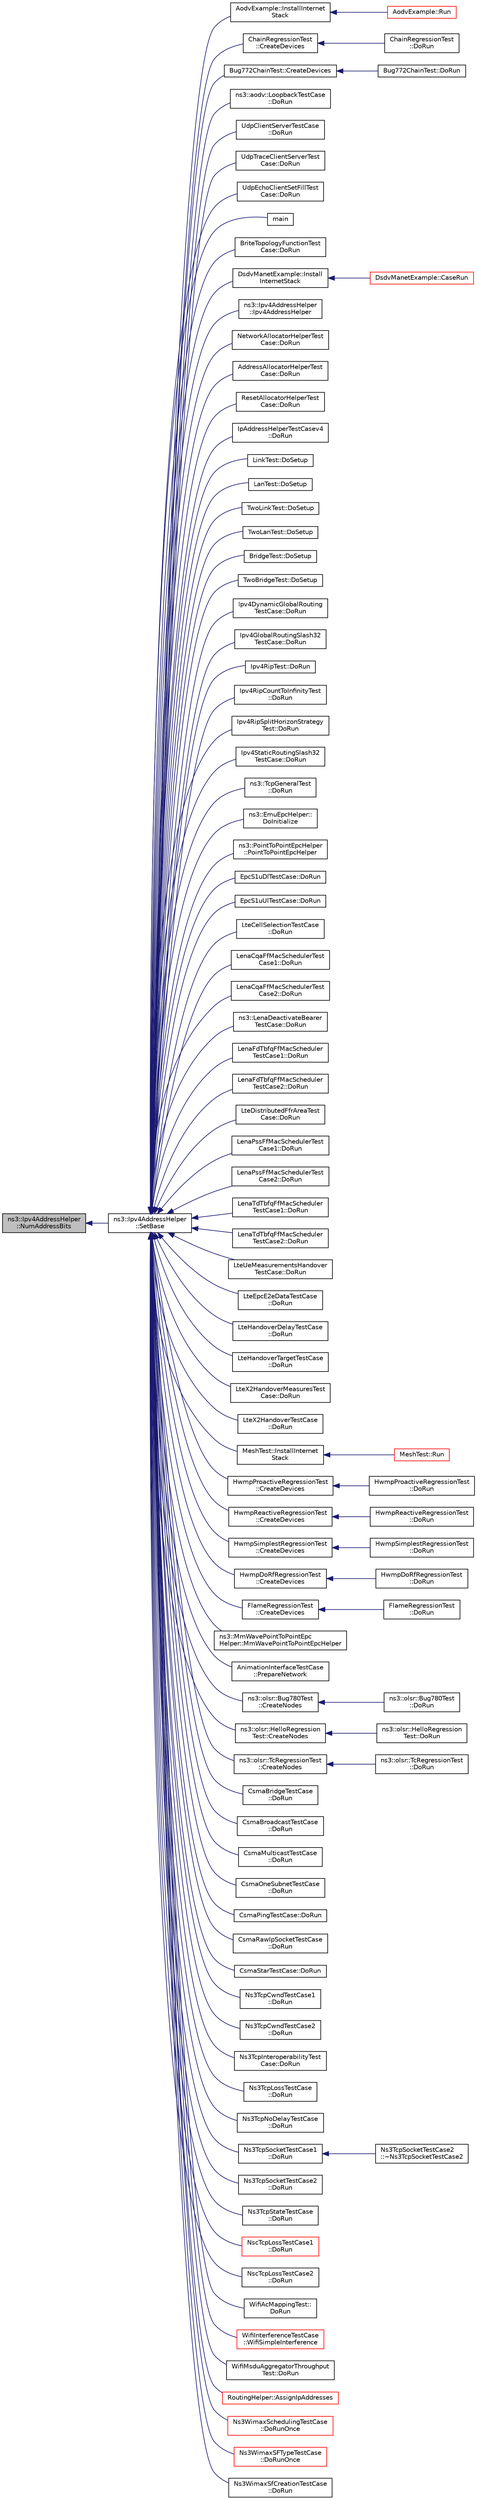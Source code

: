 digraph "ns3::Ipv4AddressHelper::NumAddressBits"
{
  edge [fontname="Helvetica",fontsize="10",labelfontname="Helvetica",labelfontsize="10"];
  node [fontname="Helvetica",fontsize="10",shape=record];
  rankdir="LR";
  Node1 [label="ns3::Ipv4AddressHelper\l::NumAddressBits",height=0.2,width=0.4,color="black", fillcolor="grey75", style="filled", fontcolor="black"];
  Node1 -> Node2 [dir="back",color="midnightblue",fontsize="10",style="solid"];
  Node2 [label="ns3::Ipv4AddressHelper\l::SetBase",height=0.2,width=0.4,color="black", fillcolor="white", style="filled",URL="$d2/dae/classns3_1_1Ipv4AddressHelper.html#acf7b16dd25bac67e00f5e25f90a9a035",tooltip="Set the base network number, network mask and base address. "];
  Node2 -> Node3 [dir="back",color="midnightblue",fontsize="10",style="solid"];
  Node3 [label="AodvExample::InstallInternet\lStack",height=0.2,width=0.4,color="black", fillcolor="white", style="filled",URL="$d7/db6/classAodvExample.html#abc2e6b6dd4791571042bc65a1340efd5"];
  Node3 -> Node4 [dir="back",color="midnightblue",fontsize="10",style="solid"];
  Node4 [label="AodvExample::Run",height=0.2,width=0.4,color="red", fillcolor="white", style="filled",URL="$d7/db6/classAodvExample.html#a954ace72fd69c0a09193047d33d9ad61",tooltip="Run simulation. "];
  Node2 -> Node5 [dir="back",color="midnightblue",fontsize="10",style="solid"];
  Node5 [label="ChainRegressionTest\l::CreateDevices",height=0.2,width=0.4,color="black", fillcolor="white", style="filled",URL="$da/d19/classChainRegressionTest.html#ae8b1dd906e3d52a223122c63d236bb19",tooltip="Create devices, install TCP/IP stack and applications. "];
  Node5 -> Node6 [dir="back",color="midnightblue",fontsize="10",style="solid"];
  Node6 [label="ChainRegressionTest\l::DoRun",height=0.2,width=0.4,color="black", fillcolor="white", style="filled",URL="$da/d19/classChainRegressionTest.html#a51aa3cae551407ee6a6f346c30e3cc43",tooltip="Go. "];
  Node2 -> Node7 [dir="back",color="midnightblue",fontsize="10",style="solid"];
  Node7 [label="Bug772ChainTest::CreateDevices",height=0.2,width=0.4,color="black", fillcolor="white", style="filled",URL="$d0/d17/classBug772ChainTest.html#a9dfdee167ab354dd596e13d1a873e50a",tooltip="Create devices, install TCP/IP stack and applications. "];
  Node7 -> Node8 [dir="back",color="midnightblue",fontsize="10",style="solid"];
  Node8 [label="Bug772ChainTest::DoRun",height=0.2,width=0.4,color="black", fillcolor="white", style="filled",URL="$d0/d17/classBug772ChainTest.html#a28c0cb91d146d6b3fdfb86dc8dc1f5b6",tooltip="Go. "];
  Node2 -> Node9 [dir="back",color="midnightblue",fontsize="10",style="solid"];
  Node9 [label="ns3::aodv::LoopbackTestCase\l::DoRun",height=0.2,width=0.4,color="black", fillcolor="white", style="filled",URL="$d2/d8c/classns3_1_1aodv_1_1LoopbackTestCase.html#aa4ecd46f743a971813870cff58563eab",tooltip="Implementation to actually run this TestCase. "];
  Node2 -> Node10 [dir="back",color="midnightblue",fontsize="10",style="solid"];
  Node10 [label="UdpClientServerTestCase\l::DoRun",height=0.2,width=0.4,color="black", fillcolor="white", style="filled",URL="$d2/dc1/classUdpClientServerTestCase.html#a9f7f382020c2a70d7cb2434ae18c9b6c",tooltip="Implementation to actually run this TestCase. "];
  Node2 -> Node11 [dir="back",color="midnightblue",fontsize="10",style="solid"];
  Node11 [label="UdpTraceClientServerTest\lCase::DoRun",height=0.2,width=0.4,color="black", fillcolor="white", style="filled",URL="$d8/daf/classUdpTraceClientServerTestCase.html#a067367203d92eb6f9edaee3c17da6d8a",tooltip="Implementation to actually run this TestCase. "];
  Node2 -> Node12 [dir="back",color="midnightblue",fontsize="10",style="solid"];
  Node12 [label="UdpEchoClientSetFillTest\lCase::DoRun",height=0.2,width=0.4,color="black", fillcolor="white", style="filled",URL="$d6/db2/classUdpEchoClientSetFillTestCase.html#abab274bc5d6e6f303a96446710d650b2",tooltip="Implementation to actually run this TestCase. "];
  Node2 -> Node13 [dir="back",color="midnightblue",fontsize="10",style="solid"];
  Node13 [label="main",height=0.2,width=0.4,color="black", fillcolor="white", style="filled",URL="$d0/d88/csma-bridge-one-hop_8cc.html#a0ddf1224851353fc92bfbff6f499fa97"];
  Node2 -> Node14 [dir="back",color="midnightblue",fontsize="10",style="solid"];
  Node14 [label="BriteTopologyFunctionTest\lCase::DoRun",height=0.2,width=0.4,color="black", fillcolor="white", style="filled",URL="$d6/df2/classBriteTopologyFunctionTestCase.html#a8646dcfe4cd680f0fb25c5f70b2b46d6",tooltip="Implementation to actually run this TestCase. "];
  Node2 -> Node15 [dir="back",color="midnightblue",fontsize="10",style="solid"];
  Node15 [label="DsdvManetExample::Install\lInternetStack",height=0.2,width=0.4,color="black", fillcolor="white", style="filled",URL="$d3/d2a/classDsdvManetExample.html#a81e2a6a60033ea5e4f630c8805cd9586"];
  Node15 -> Node16 [dir="back",color="midnightblue",fontsize="10",style="solid"];
  Node16 [label="DsdvManetExample::CaseRun",height=0.2,width=0.4,color="red", fillcolor="white", style="filled",URL="$d3/d2a/classDsdvManetExample.html#aa61b3622afce14d04f2cf656fba31f4d"];
  Node2 -> Node17 [dir="back",color="midnightblue",fontsize="10",style="solid"];
  Node17 [label="ns3::Ipv4AddressHelper\l::Ipv4AddressHelper",height=0.2,width=0.4,color="black", fillcolor="white", style="filled",URL="$d2/dae/classns3_1_1Ipv4AddressHelper.html#a3b4480070c6c876604555c2efaabdc26",tooltip="Construct a helper class to make life easier while doing simple IPv4 address assignment in scripts..."];
  Node2 -> Node18 [dir="back",color="midnightblue",fontsize="10",style="solid"];
  Node18 [label="NetworkAllocatorHelperTest\lCase::DoRun",height=0.2,width=0.4,color="black", fillcolor="white", style="filled",URL="$d4/d39/classNetworkAllocatorHelperTestCase.html#aff2b2d09205c1c58d06eb09a91688fb5",tooltip="Implementation to actually run this TestCase. "];
  Node2 -> Node19 [dir="back",color="midnightblue",fontsize="10",style="solid"];
  Node19 [label="AddressAllocatorHelperTest\lCase::DoRun",height=0.2,width=0.4,color="black", fillcolor="white", style="filled",URL="$d9/d4d/classAddressAllocatorHelperTestCase.html#a656de93866cbaa5b5c43799d84ca2a27",tooltip="Implementation to actually run this TestCase. "];
  Node2 -> Node20 [dir="back",color="midnightblue",fontsize="10",style="solid"];
  Node20 [label="ResetAllocatorHelperTest\lCase::DoRun",height=0.2,width=0.4,color="black", fillcolor="white", style="filled",URL="$d4/d12/classResetAllocatorHelperTestCase.html#a9bee6193e81b37cbc0e504a63fb618da",tooltip="Implementation to actually run this TestCase. "];
  Node2 -> Node21 [dir="back",color="midnightblue",fontsize="10",style="solid"];
  Node21 [label="IpAddressHelperTestCasev4\l::DoRun",height=0.2,width=0.4,color="black", fillcolor="white", style="filled",URL="$d1/d4f/classIpAddressHelperTestCasev4.html#a2f25a097e641ed35affb3c4fa85e766f",tooltip="Implementation to actually run this TestCase. "];
  Node2 -> Node22 [dir="back",color="midnightblue",fontsize="10",style="solid"];
  Node22 [label="LinkTest::DoSetup",height=0.2,width=0.4,color="black", fillcolor="white", style="filled",URL="$d0/d42/classLinkTest.html#a1f2bbaa1530ec0c0e18fab0a3d8dc73e",tooltip="Implementation to do any local setup required for this TestCase. "];
  Node2 -> Node23 [dir="back",color="midnightblue",fontsize="10",style="solid"];
  Node23 [label="LanTest::DoSetup",height=0.2,width=0.4,color="black", fillcolor="white", style="filled",URL="$d3/d8e/classLanTest.html#a1e5e94be4456c27e8aca1cc16a3491f2",tooltip="Implementation to do any local setup required for this TestCase. "];
  Node2 -> Node24 [dir="back",color="midnightblue",fontsize="10",style="solid"];
  Node24 [label="TwoLinkTest::DoSetup",height=0.2,width=0.4,color="black", fillcolor="white", style="filled",URL="$da/d58/classTwoLinkTest.html#a5344eae56cf986eb8a7f571b05622e76",tooltip="Implementation to do any local setup required for this TestCase. "];
  Node2 -> Node25 [dir="back",color="midnightblue",fontsize="10",style="solid"];
  Node25 [label="TwoLanTest::DoSetup",height=0.2,width=0.4,color="black", fillcolor="white", style="filled",URL="$dc/d2b/classTwoLanTest.html#acfc905a31b5767f6d74747593127dfe4",tooltip="Implementation to do any local setup required for this TestCase. "];
  Node2 -> Node26 [dir="back",color="midnightblue",fontsize="10",style="solid"];
  Node26 [label="BridgeTest::DoSetup",height=0.2,width=0.4,color="black", fillcolor="white", style="filled",URL="$d8/d8a/classBridgeTest.html#a4d88ad6e9248541478917f836cf52b78",tooltip="Implementation to do any local setup required for this TestCase. "];
  Node2 -> Node27 [dir="back",color="midnightblue",fontsize="10",style="solid"];
  Node27 [label="TwoBridgeTest::DoSetup",height=0.2,width=0.4,color="black", fillcolor="white", style="filled",URL="$d9/d58/classTwoBridgeTest.html#aeff92a896b2e27f3eba2dcefd50b5f69",tooltip="Implementation to do any local setup required for this TestCase. "];
  Node2 -> Node28 [dir="back",color="midnightblue",fontsize="10",style="solid"];
  Node28 [label="Ipv4DynamicGlobalRouting\lTestCase::DoRun",height=0.2,width=0.4,color="black", fillcolor="white", style="filled",URL="$d1/d60/classIpv4DynamicGlobalRoutingTestCase.html#a376bd2f408504237fdfac663598fb6c6",tooltip="Implementation to actually run this TestCase. "];
  Node2 -> Node29 [dir="back",color="midnightblue",fontsize="10",style="solid"];
  Node29 [label="Ipv4GlobalRoutingSlash32\lTestCase::DoRun",height=0.2,width=0.4,color="black", fillcolor="white", style="filled",URL="$d0/dd2/classIpv4GlobalRoutingSlash32TestCase.html#a261a15e240910fb1981571e8e6cb294f",tooltip="Implementation to actually run this TestCase. "];
  Node2 -> Node30 [dir="back",color="midnightblue",fontsize="10",style="solid"];
  Node30 [label="Ipv4RipTest::DoRun",height=0.2,width=0.4,color="black", fillcolor="white", style="filled",URL="$df/d3d/classIpv4RipTest.html#a4f355233f8793da9555cd544cd5893e9",tooltip="Implementation to actually run this TestCase. "];
  Node2 -> Node31 [dir="back",color="midnightblue",fontsize="10",style="solid"];
  Node31 [label="Ipv4RipCountToInfinityTest\l::DoRun",height=0.2,width=0.4,color="black", fillcolor="white", style="filled",URL="$db/dd9/classIpv4RipCountToInfinityTest.html#a98754dfc16633ff58db8cfd697dd9862",tooltip="Implementation to actually run this TestCase. "];
  Node2 -> Node32 [dir="back",color="midnightblue",fontsize="10",style="solid"];
  Node32 [label="Ipv4RipSplitHorizonStrategy\lTest::DoRun",height=0.2,width=0.4,color="black", fillcolor="white", style="filled",URL="$d7/d9e/classIpv4RipSplitHorizonStrategyTest.html#a2e1df0675ad2712888aa499ee0f7eac2",tooltip="Implementation to actually run this TestCase. "];
  Node2 -> Node33 [dir="back",color="midnightblue",fontsize="10",style="solid"];
  Node33 [label="Ipv4StaticRoutingSlash32\lTestCase::DoRun",height=0.2,width=0.4,color="black", fillcolor="white", style="filled",URL="$dd/d70/classIpv4StaticRoutingSlash32TestCase.html#a73d080d5a091f9198cc6611f042ff7ce",tooltip="Implementation to actually run this TestCase. "];
  Node2 -> Node34 [dir="back",color="midnightblue",fontsize="10",style="solid"];
  Node34 [label="ns3::TcpGeneralTest\l::DoRun",height=0.2,width=0.4,color="black", fillcolor="white", style="filled",URL="$d2/dfd/classns3_1_1TcpGeneralTest.html#a79f00453e60b95fcf8d22757593f5ed3",tooltip="Execute the tcp test. "];
  Node2 -> Node35 [dir="back",color="midnightblue",fontsize="10",style="solid"];
  Node35 [label="ns3::EmuEpcHelper::\lDoInitialize",height=0.2,width=0.4,color="black", fillcolor="white", style="filled",URL="$d9/db8/classns3_1_1EmuEpcHelper.html#ae66ac77634aad1dfb03bbe0d8a54acc1"];
  Node2 -> Node36 [dir="back",color="midnightblue",fontsize="10",style="solid"];
  Node36 [label="ns3::PointToPointEpcHelper\l::PointToPointEpcHelper",height=0.2,width=0.4,color="black", fillcolor="white", style="filled",URL="$de/d5b/classns3_1_1PointToPointEpcHelper.html#a3d4c34f6a194c994d45e0dac5019b8cb"];
  Node2 -> Node37 [dir="back",color="midnightblue",fontsize="10",style="solid"];
  Node37 [label="EpcS1uDlTestCase::DoRun",height=0.2,width=0.4,color="black", fillcolor="white", style="filled",URL="$db/d72/classEpcS1uDlTestCase.html#a2ac9313672e6c5e2a5a33f98a77ffec2",tooltip="Implementation to actually run this TestCase. "];
  Node2 -> Node38 [dir="back",color="midnightblue",fontsize="10",style="solid"];
  Node38 [label="EpcS1uUlTestCase::DoRun",height=0.2,width=0.4,color="black", fillcolor="white", style="filled",URL="$d8/d4d/classEpcS1uUlTestCase.html#a6fa27997312de46d9b0f3ab2221a24fa",tooltip="Implementation to actually run this TestCase. "];
  Node2 -> Node39 [dir="back",color="midnightblue",fontsize="10",style="solid"];
  Node39 [label="LteCellSelectionTestCase\l::DoRun",height=0.2,width=0.4,color="black", fillcolor="white", style="filled",URL="$d3/d21/classLteCellSelectionTestCase.html#a2ad9dadf26f7beb5d3ed1c6dfbcef90a",tooltip="Setup the simulation according to the configuration set by the class constructor, run it..."];
  Node2 -> Node40 [dir="back",color="midnightblue",fontsize="10",style="solid"];
  Node40 [label="LenaCqaFfMacSchedulerTest\lCase1::DoRun",height=0.2,width=0.4,color="black", fillcolor="white", style="filled",URL="$d2/d5c/classLenaCqaFfMacSchedulerTestCase1.html#a91b3e2ef4ff292dbeda5559ff0eae1e6",tooltip="Implementation to actually run this TestCase. "];
  Node2 -> Node41 [dir="back",color="midnightblue",fontsize="10",style="solid"];
  Node41 [label="LenaCqaFfMacSchedulerTest\lCase2::DoRun",height=0.2,width=0.4,color="black", fillcolor="white", style="filled",URL="$d4/d7d/classLenaCqaFfMacSchedulerTestCase2.html#a773e8490a80a3afe50adf54d713d3e4a",tooltip="Implementation to actually run this TestCase. "];
  Node2 -> Node42 [dir="back",color="midnightblue",fontsize="10",style="solid"];
  Node42 [label="ns3::LenaDeactivateBearer\lTestCase::DoRun",height=0.2,width=0.4,color="black", fillcolor="white", style="filled",URL="$d4/d2f/classns3_1_1LenaDeactivateBearerTestCase.html#a214d777e46f96b701efdfd360871f53f",tooltip="Implementation to actually run this TestCase. "];
  Node2 -> Node43 [dir="back",color="midnightblue",fontsize="10",style="solid"];
  Node43 [label="LenaFdTbfqFfMacScheduler\lTestCase1::DoRun",height=0.2,width=0.4,color="black", fillcolor="white", style="filled",URL="$d8/d07/classLenaFdTbfqFfMacSchedulerTestCase1.html#ae0536bf54d4e05fbf3600c1654c14cc0",tooltip="Implementation to actually run this TestCase. "];
  Node2 -> Node44 [dir="back",color="midnightblue",fontsize="10",style="solid"];
  Node44 [label="LenaFdTbfqFfMacScheduler\lTestCase2::DoRun",height=0.2,width=0.4,color="black", fillcolor="white", style="filled",URL="$d4/da3/classLenaFdTbfqFfMacSchedulerTestCase2.html#a2e43d4f9483463dffa86410a1ce47140",tooltip="Implementation to actually run this TestCase. "];
  Node2 -> Node45 [dir="back",color="midnightblue",fontsize="10",style="solid"];
  Node45 [label="LteDistributedFfrAreaTest\lCase::DoRun",height=0.2,width=0.4,color="black", fillcolor="white", style="filled",URL="$d7/d87/classLteDistributedFfrAreaTestCase.html#a1a386a39f2ddc3d22b17a134b775e2b7",tooltip="Implementation to actually run this TestCase. "];
  Node2 -> Node46 [dir="back",color="midnightblue",fontsize="10",style="solid"];
  Node46 [label="LenaPssFfMacSchedulerTest\lCase1::DoRun",height=0.2,width=0.4,color="black", fillcolor="white", style="filled",URL="$de/d58/classLenaPssFfMacSchedulerTestCase1.html#a82b48ffdd476a2c0b5b111aaa2702fc9",tooltip="Implementation to actually run this TestCase. "];
  Node2 -> Node47 [dir="back",color="midnightblue",fontsize="10",style="solid"];
  Node47 [label="LenaPssFfMacSchedulerTest\lCase2::DoRun",height=0.2,width=0.4,color="black", fillcolor="white", style="filled",URL="$dd/db8/classLenaPssFfMacSchedulerTestCase2.html#aff2e955c075aacd1f05d38b81ace0c3a",tooltip="Implementation to actually run this TestCase. "];
  Node2 -> Node48 [dir="back",color="midnightblue",fontsize="10",style="solid"];
  Node48 [label="LenaTdTbfqFfMacScheduler\lTestCase1::DoRun",height=0.2,width=0.4,color="black", fillcolor="white", style="filled",URL="$db/de2/classLenaTdTbfqFfMacSchedulerTestCase1.html#a7cc404c3537ef82bd8c4d8ebee0af929",tooltip="Implementation to actually run this TestCase. "];
  Node2 -> Node49 [dir="back",color="midnightblue",fontsize="10",style="solid"];
  Node49 [label="LenaTdTbfqFfMacScheduler\lTestCase2::DoRun",height=0.2,width=0.4,color="black", fillcolor="white", style="filled",URL="$d0/d1c/classLenaTdTbfqFfMacSchedulerTestCase2.html#a4029c5006bf9136e36d90101934b1db0",tooltip="Implementation to actually run this TestCase. "];
  Node2 -> Node50 [dir="back",color="midnightblue",fontsize="10",style="solid"];
  Node50 [label="LteUeMeasurementsHandover\lTestCase::DoRun",height=0.2,width=0.4,color="black", fillcolor="white", style="filled",URL="$d6/dc2/classLteUeMeasurementsHandoverTestCase.html#ae81c492f54cd25f174b26310458a7e5f",tooltip="Setup the simulation with the intended UE measurement reporting configuration, run it..."];
  Node2 -> Node51 [dir="back",color="midnightblue",fontsize="10",style="solid"];
  Node51 [label="LteEpcE2eDataTestCase\l::DoRun",height=0.2,width=0.4,color="black", fillcolor="white", style="filled",URL="$de/d92/classLteEpcE2eDataTestCase.html#a7b55bb639cd07d8b68365444a4cea639",tooltip="Implementation to actually run this TestCase. "];
  Node2 -> Node52 [dir="back",color="midnightblue",fontsize="10",style="solid"];
  Node52 [label="LteHandoverDelayTestCase\l::DoRun",height=0.2,width=0.4,color="black", fillcolor="white", style="filled",URL="$d8/dde/classLteHandoverDelayTestCase.html#a2e5214b6dd2249de91ba0aa326b8c97d",tooltip="Implementation to actually run this TestCase. "];
  Node2 -> Node53 [dir="back",color="midnightblue",fontsize="10",style="solid"];
  Node53 [label="LteHandoverTargetTestCase\l::DoRun",height=0.2,width=0.4,color="black", fillcolor="white", style="filled",URL="$d5/d92/classLteHandoverTargetTestCase.html#adc2ffaf5e89accdbf70756ad9a92ce2c",tooltip="Run a simulation of a micro-cell network using the parameters provided to the constructor function..."];
  Node2 -> Node54 [dir="back",color="midnightblue",fontsize="10",style="solid"];
  Node54 [label="LteX2HandoverMeasuresTest\lCase::DoRun",height=0.2,width=0.4,color="black", fillcolor="white", style="filled",URL="$dd/d82/classLteX2HandoverMeasuresTestCase.html#a6aefe1e71df347688687fb5d8dd54104",tooltip="Implementation to actually run this TestCase. "];
  Node2 -> Node55 [dir="back",color="midnightblue",fontsize="10",style="solid"];
  Node55 [label="LteX2HandoverTestCase\l::DoRun",height=0.2,width=0.4,color="black", fillcolor="white", style="filled",URL="$d4/d48/classLteX2HandoverTestCase.html#a5d77d6fbe61da649203846d4617b4716",tooltip="Implementation to actually run this TestCase. "];
  Node2 -> Node56 [dir="back",color="midnightblue",fontsize="10",style="solid"];
  Node56 [label="MeshTest::InstallInternet\lStack",height=0.2,width=0.4,color="black", fillcolor="white", style="filled",URL="$da/dd3/classMeshTest.html#a43bfeb98362be8a2d7d16f49939e4ea5",tooltip="Install internet m_stack on nodes. "];
  Node56 -> Node57 [dir="back",color="midnightblue",fontsize="10",style="solid"];
  Node57 [label="MeshTest::Run",height=0.2,width=0.4,color="red", fillcolor="white", style="filled",URL="$da/dd3/classMeshTest.html#aef875ab767a18a8732de07aea724681c",tooltip="Run test. "];
  Node2 -> Node58 [dir="back",color="midnightblue",fontsize="10",style="solid"];
  Node58 [label="HwmpProactiveRegressionTest\l::CreateDevices",height=0.2,width=0.4,color="black", fillcolor="white", style="filled",URL="$d2/d20/classHwmpProactiveRegressionTest.html#a98c6ff2361a7a5065ebf14089edc5bad",tooltip="Create devices function. "];
  Node58 -> Node59 [dir="back",color="midnightblue",fontsize="10",style="solid"];
  Node59 [label="HwmpProactiveRegressionTest\l::DoRun",height=0.2,width=0.4,color="black", fillcolor="white", style="filled",URL="$d2/d20/classHwmpProactiveRegressionTest.html#ad000db534766301050336560b08b531e",tooltip="Implementation to actually run this TestCase. "];
  Node2 -> Node60 [dir="back",color="midnightblue",fontsize="10",style="solid"];
  Node60 [label="HwmpReactiveRegressionTest\l::CreateDevices",height=0.2,width=0.4,color="black", fillcolor="white", style="filled",URL="$d2/dcc/classHwmpReactiveRegressionTest.html#a8b288a6801baae1e65f87de7eb0352a4",tooltip="Create devices function. "];
  Node60 -> Node61 [dir="back",color="midnightblue",fontsize="10",style="solid"];
  Node61 [label="HwmpReactiveRegressionTest\l::DoRun",height=0.2,width=0.4,color="black", fillcolor="white", style="filled",URL="$d2/dcc/classHwmpReactiveRegressionTest.html#ae66a095a74ef4e2cbdfc0d042b50e63c",tooltip="Implementation to actually run this TestCase. "];
  Node2 -> Node62 [dir="back",color="midnightblue",fontsize="10",style="solid"];
  Node62 [label="HwmpSimplestRegressionTest\l::CreateDevices",height=0.2,width=0.4,color="black", fillcolor="white", style="filled",URL="$de/daa/classHwmpSimplestRegressionTest.html#a6866a6d6b0b93241ec0f0c29ef61fd39",tooltip="Create devices function. "];
  Node62 -> Node63 [dir="back",color="midnightblue",fontsize="10",style="solid"];
  Node63 [label="HwmpSimplestRegressionTest\l::DoRun",height=0.2,width=0.4,color="black", fillcolor="white", style="filled",URL="$de/daa/classHwmpSimplestRegressionTest.html#a66060eab1ba10620e724e97901e03168",tooltip="Implementation to actually run this TestCase. "];
  Node2 -> Node64 [dir="back",color="midnightblue",fontsize="10",style="solid"];
  Node64 [label="HwmpDoRfRegressionTest\l::CreateDevices",height=0.2,width=0.4,color="black", fillcolor="white", style="filled",URL="$d2/dbe/classHwmpDoRfRegressionTest.html#a55abac18467e059d3c39fa0de53bc436",tooltip="Create devices function. "];
  Node64 -> Node65 [dir="back",color="midnightblue",fontsize="10",style="solid"];
  Node65 [label="HwmpDoRfRegressionTest\l::DoRun",height=0.2,width=0.4,color="black", fillcolor="white", style="filled",URL="$d2/dbe/classHwmpDoRfRegressionTest.html#a31af438e94ab7ed25d9837a3f47f77b0",tooltip="Implementation to actually run this TestCase. "];
  Node2 -> Node66 [dir="back",color="midnightblue",fontsize="10",style="solid"];
  Node66 [label="FlameRegressionTest\l::CreateDevices",height=0.2,width=0.4,color="black", fillcolor="white", style="filled",URL="$d7/dd4/classFlameRegressionTest.html#aeee4af77af2814f7339f204135cc2733",tooltip="Creat devices function. "];
  Node66 -> Node67 [dir="back",color="midnightblue",fontsize="10",style="solid"];
  Node67 [label="FlameRegressionTest\l::DoRun",height=0.2,width=0.4,color="black", fillcolor="white", style="filled",URL="$d7/dd4/classFlameRegressionTest.html#aa1cc862bafd9d367a75cc42c9779b603",tooltip="Implementation to actually run this TestCase. "];
  Node2 -> Node68 [dir="back",color="midnightblue",fontsize="10",style="solid"];
  Node68 [label="ns3::MmWavePointToPointEpc\lHelper::MmWavePointToPointEpcHelper",height=0.2,width=0.4,color="black", fillcolor="white", style="filled",URL="$db/dca/classns3_1_1MmWavePointToPointEpcHelper.html#a45b842e4b0bda8e4df3a3826c0b945b3"];
  Node2 -> Node69 [dir="back",color="midnightblue",fontsize="10",style="solid"];
  Node69 [label="AnimationInterfaceTestCase\l::PrepareNetwork",height=0.2,width=0.4,color="black", fillcolor="white", style="filled",URL="$d3/de7/classAnimationInterfaceTestCase.html#ae48a9d693e0e93f265ea2c27b985f462",tooltip="Prepare nework function. "];
  Node2 -> Node70 [dir="back",color="midnightblue",fontsize="10",style="solid"];
  Node70 [label="ns3::olsr::Bug780Test\l::CreateNodes",height=0.2,width=0.4,color="black", fillcolor="white", style="filled",URL="$d9/d95/classns3_1_1olsr_1_1Bug780Test.html#a87a836a5491da4a21a0b51d2a647b422",tooltip="Create & configure test network. "];
  Node70 -> Node71 [dir="back",color="midnightblue",fontsize="10",style="solid"];
  Node71 [label="ns3::olsr::Bug780Test\l::DoRun",height=0.2,width=0.4,color="black", fillcolor="white", style="filled",URL="$d9/d95/classns3_1_1olsr_1_1Bug780Test.html#aea2f01c8e6af5f1363b67a23ccaaf030",tooltip="Go. "];
  Node2 -> Node72 [dir="back",color="midnightblue",fontsize="10",style="solid"];
  Node72 [label="ns3::olsr::HelloRegression\lTest::CreateNodes",height=0.2,width=0.4,color="black", fillcolor="white", style="filled",URL="$de/dad/classns3_1_1olsr_1_1HelloRegressionTest.html#ab101b71625b566733aeee0f7cd82e9f1",tooltip="Create & configure test network. "];
  Node72 -> Node73 [dir="back",color="midnightblue",fontsize="10",style="solid"];
  Node73 [label="ns3::olsr::HelloRegression\lTest::DoRun",height=0.2,width=0.4,color="black", fillcolor="white", style="filled",URL="$de/dad/classns3_1_1olsr_1_1HelloRegressionTest.html#a469da2871e46fb6d56da5820f5aa1982",tooltip="Go. "];
  Node2 -> Node74 [dir="back",color="midnightblue",fontsize="10",style="solid"];
  Node74 [label="ns3::olsr::TcRegressionTest\l::CreateNodes",height=0.2,width=0.4,color="black", fillcolor="white", style="filled",URL="$dd/dcb/classns3_1_1olsr_1_1TcRegressionTest.html#a09709ecf415b2a4c90c78aadb4c84c49",tooltip="Create & configure test network. "];
  Node74 -> Node75 [dir="back",color="midnightblue",fontsize="10",style="solid"];
  Node75 [label="ns3::olsr::TcRegressionTest\l::DoRun",height=0.2,width=0.4,color="black", fillcolor="white", style="filled",URL="$dd/dcb/classns3_1_1olsr_1_1TcRegressionTest.html#ab3215c11b0586486c641af620fb1bc0b",tooltip="Go. "];
  Node2 -> Node76 [dir="back",color="midnightblue",fontsize="10",style="solid"];
  Node76 [label="CsmaBridgeTestCase\l::DoRun",height=0.2,width=0.4,color="black", fillcolor="white", style="filled",URL="$db/d8b/classCsmaBridgeTestCase.html#a418aed79734ecaf7b1d0be507ff3d580",tooltip="Implementation to actually run this TestCase. "];
  Node2 -> Node77 [dir="back",color="midnightblue",fontsize="10",style="solid"];
  Node77 [label="CsmaBroadcastTestCase\l::DoRun",height=0.2,width=0.4,color="black", fillcolor="white", style="filled",URL="$d6/d5f/classCsmaBroadcastTestCase.html#a7627bd73126abea431bd84a676e43471",tooltip="Implementation to actually run this TestCase. "];
  Node2 -> Node78 [dir="back",color="midnightblue",fontsize="10",style="solid"];
  Node78 [label="CsmaMulticastTestCase\l::DoRun",height=0.2,width=0.4,color="black", fillcolor="white", style="filled",URL="$df/d8a/classCsmaMulticastTestCase.html#a1251df8e18b5cc31f4aa6f88bda7ffd5",tooltip="Implementation to actually run this TestCase. "];
  Node2 -> Node79 [dir="back",color="midnightblue",fontsize="10",style="solid"];
  Node79 [label="CsmaOneSubnetTestCase\l::DoRun",height=0.2,width=0.4,color="black", fillcolor="white", style="filled",URL="$da/d24/classCsmaOneSubnetTestCase.html#a801e886faf2701f211892bb32df83cb1",tooltip="Implementation to actually run this TestCase. "];
  Node2 -> Node80 [dir="back",color="midnightblue",fontsize="10",style="solid"];
  Node80 [label="CsmaPingTestCase::DoRun",height=0.2,width=0.4,color="black", fillcolor="white", style="filled",URL="$d8/df3/classCsmaPingTestCase.html#a975ad130eac1dcf501124552e1bc4e2c",tooltip="Implementation to actually run this TestCase. "];
  Node2 -> Node81 [dir="back",color="midnightblue",fontsize="10",style="solid"];
  Node81 [label="CsmaRawIpSocketTestCase\l::DoRun",height=0.2,width=0.4,color="black", fillcolor="white", style="filled",URL="$de/d44/classCsmaRawIpSocketTestCase.html#abebb23d96a216d35072bc800316c23cb",tooltip="Implementation to actually run this TestCase. "];
  Node2 -> Node82 [dir="back",color="midnightblue",fontsize="10",style="solid"];
  Node82 [label="CsmaStarTestCase::DoRun",height=0.2,width=0.4,color="black", fillcolor="white", style="filled",URL="$dd/d89/classCsmaStarTestCase.html#ab2214447716ce03f34f02b9e9af477d5",tooltip="Implementation to actually run this TestCase. "];
  Node2 -> Node83 [dir="back",color="midnightblue",fontsize="10",style="solid"];
  Node83 [label="Ns3TcpCwndTestCase1\l::DoRun",height=0.2,width=0.4,color="black", fillcolor="white", style="filled",URL="$d6/daf/classNs3TcpCwndTestCase1.html#a971429fc73e54e438db863df0cdf8647",tooltip="Implementation to actually run this TestCase. "];
  Node2 -> Node84 [dir="back",color="midnightblue",fontsize="10",style="solid"];
  Node84 [label="Ns3TcpCwndTestCase2\l::DoRun",height=0.2,width=0.4,color="black", fillcolor="white", style="filled",URL="$dc/dca/classNs3TcpCwndTestCase2.html#a861689d2e951548eacc10b7f5c24540d",tooltip="Implementation to actually run this TestCase. "];
  Node2 -> Node85 [dir="back",color="midnightblue",fontsize="10",style="solid"];
  Node85 [label="Ns3TcpInteroperabilityTest\lCase::DoRun",height=0.2,width=0.4,color="black", fillcolor="white", style="filled",URL="$d5/d86/classNs3TcpInteroperabilityTestCase.html#a7d5f4739d69bd8ba54b091dd83da6d4a",tooltip="Implementation to actually run this TestCase. "];
  Node2 -> Node86 [dir="back",color="midnightblue",fontsize="10",style="solid"];
  Node86 [label="Ns3TcpLossTestCase\l::DoRun",height=0.2,width=0.4,color="black", fillcolor="white", style="filled",URL="$d7/d40/classNs3TcpLossTestCase.html#aa6494c8b5df42627efd9625374b2eeeb",tooltip="Implementation to actually run this TestCase. "];
  Node2 -> Node87 [dir="back",color="midnightblue",fontsize="10",style="solid"];
  Node87 [label="Ns3TcpNoDelayTestCase\l::DoRun",height=0.2,width=0.4,color="black", fillcolor="white", style="filled",URL="$d0/d5b/classNs3TcpNoDelayTestCase.html#abfdf89fdc70c1f4b66390d31fcc6013b",tooltip="Implementation to actually run this TestCase. "];
  Node2 -> Node88 [dir="back",color="midnightblue",fontsize="10",style="solid"];
  Node88 [label="Ns3TcpSocketTestCase1\l::DoRun",height=0.2,width=0.4,color="black", fillcolor="white", style="filled",URL="$d5/d47/classNs3TcpSocketTestCase1.html#a99214a78a94b82f5da1dd08243935415",tooltip="Implementation to actually run this TestCase. "];
  Node88 -> Node89 [dir="back",color="midnightblue",fontsize="10",style="solid"];
  Node89 [label="Ns3TcpSocketTestCase2\l::~Ns3TcpSocketTestCase2",height=0.2,width=0.4,color="black", fillcolor="white", style="filled",URL="$d3/d03/classNs3TcpSocketTestCase2.html#a4fb1c13e2e47b9ed36b52b33639299c7"];
  Node2 -> Node90 [dir="back",color="midnightblue",fontsize="10",style="solid"];
  Node90 [label="Ns3TcpSocketTestCase2\l::DoRun",height=0.2,width=0.4,color="black", fillcolor="white", style="filled",URL="$d3/d03/classNs3TcpSocketTestCase2.html#a5af09b49ff61fd2b62cfd9bbff792541",tooltip="Implementation to actually run this TestCase. "];
  Node2 -> Node91 [dir="back",color="midnightblue",fontsize="10",style="solid"];
  Node91 [label="Ns3TcpStateTestCase\l::DoRun",height=0.2,width=0.4,color="black", fillcolor="white", style="filled",URL="$d4/d4d/classNs3TcpStateTestCase.html#a62dd7855d89e540bf08e8ac2e9febf9f",tooltip="Implementation to actually run this TestCase. "];
  Node2 -> Node92 [dir="back",color="midnightblue",fontsize="10",style="solid"];
  Node92 [label="NscTcpLossTestCase1\l::DoRun",height=0.2,width=0.4,color="red", fillcolor="white", style="filled",URL="$df/d00/classNscTcpLossTestCase1.html#ab2e9a06924e6dffa3f335d64c54e2a0e",tooltip="Implementation to actually run this TestCase. "];
  Node2 -> Node93 [dir="back",color="midnightblue",fontsize="10",style="solid"];
  Node93 [label="NscTcpLossTestCase2\l::DoRun",height=0.2,width=0.4,color="black", fillcolor="white", style="filled",URL="$df/d7e/classNscTcpLossTestCase2.html#ad364f063ed7754e73344898da12a442f",tooltip="Implementation to actually run this TestCase. "];
  Node2 -> Node94 [dir="back",color="midnightblue",fontsize="10",style="solid"];
  Node94 [label="WifiAcMappingTest::\lDoRun",height=0.2,width=0.4,color="black", fillcolor="white", style="filled",URL="$dd/dd2/classWifiAcMappingTest.html#ae0d828d29768d59590210d2f1bf8a552",tooltip="Implementation to actually run this TestCase. "];
  Node2 -> Node95 [dir="back",color="midnightblue",fontsize="10",style="solid"];
  Node95 [label="WifiInterferenceTestCase\l::WifiSimpleInterference",height=0.2,width=0.4,color="red", fillcolor="white", style="filled",URL="$dc/d37/classWifiInterferenceTestCase.html#a360c9c443551246707b58ee879c37a5a"];
  Node2 -> Node96 [dir="back",color="midnightblue",fontsize="10",style="solid"];
  Node96 [label="WifiMsduAggregatorThroughput\lTest::DoRun",height=0.2,width=0.4,color="black", fillcolor="white", style="filled",URL="$da/de8/classWifiMsduAggregatorThroughputTest.html#a7c7ee21528f8d3c13238b6e9455b03f4",tooltip="Implementation to actually run this TestCase. "];
  Node2 -> Node97 [dir="back",color="midnightblue",fontsize="10",style="solid"];
  Node97 [label="RoutingHelper::AssignIpAddresses",height=0.2,width=0.4,color="red", fillcolor="white", style="filled",URL="$db/d84/classRoutingHelper.html#aa08ca9f06e7e06f95919bb14345750b0",tooltip="Assigns IPv4 addresses to net devices and their interfaces. "];
  Node2 -> Node98 [dir="back",color="midnightblue",fontsize="10",style="solid"];
  Node98 [label="Ns3WimaxSchedulingTestCase\l::DoRunOnce",height=0.2,width=0.4,color="red", fillcolor="white", style="filled",URL="$d3/d17/classNs3WimaxSchedulingTestCase.html#aad78c43ab4763cf03d3da38910f84977"];
  Node2 -> Node99 [dir="back",color="midnightblue",fontsize="10",style="solid"];
  Node99 [label="Ns3WimaxSFTypeTestCase\l::DoRunOnce",height=0.2,width=0.4,color="red", fillcolor="white", style="filled",URL="$de/d94/classNs3WimaxSFTypeTestCase.html#abb7c555fc0a6ff152bf0d47ac567d62d"];
  Node2 -> Node100 [dir="back",color="midnightblue",fontsize="10",style="solid"];
  Node100 [label="Ns3WimaxSfCreationTestCase\l::DoRun",height=0.2,width=0.4,color="black", fillcolor="white", style="filled",URL="$d1/d9d/classNs3WimaxSfCreationTestCase.html#a423b3bbb2ddf0149546bd74c5d8ffc42",tooltip="Implementation to actually run this TestCase. "];
}
